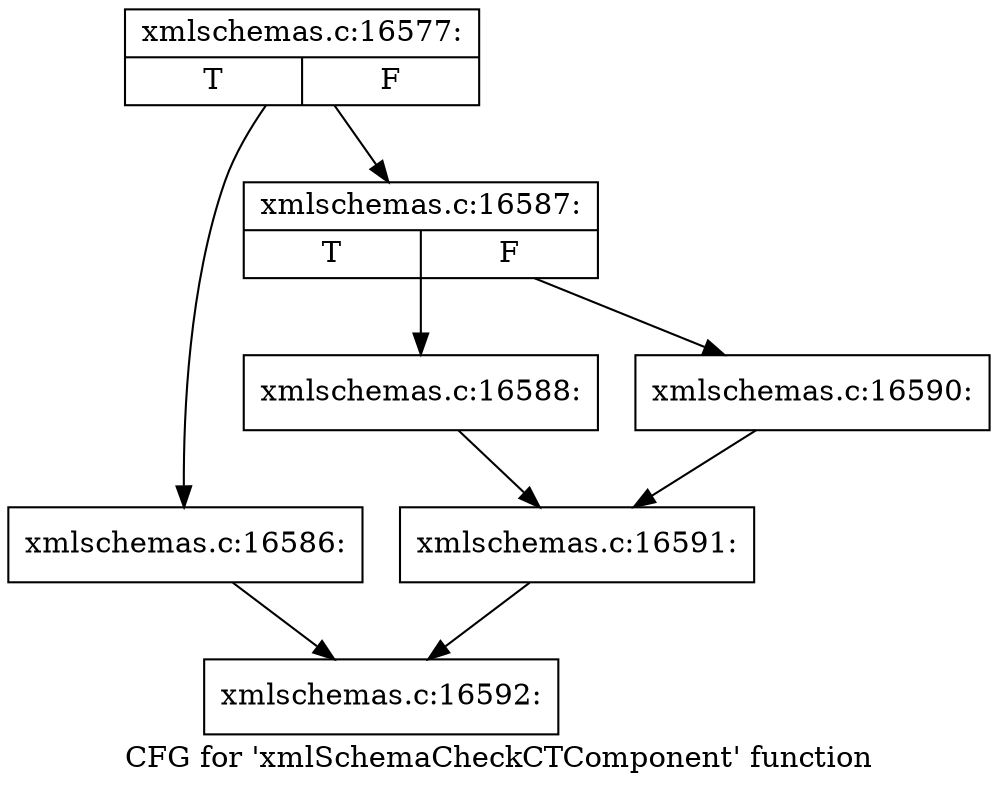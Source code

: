 digraph "CFG for 'xmlSchemaCheckCTComponent' function" {
	label="CFG for 'xmlSchemaCheckCTComponent' function";

	Node0x52a7510 [shape=record,label="{xmlschemas.c:16577:|{<s0>T|<s1>F}}"];
	Node0x52a7510 -> Node0x52e0880;
	Node0x52a7510 -> Node0x52e0c80;
	Node0x52e0880 [shape=record,label="{xmlschemas.c:16586:}"];
	Node0x52e0880 -> Node0x52df7c0;
	Node0x52e0c80 [shape=record,label="{xmlschemas.c:16587:|{<s0>T|<s1>F}}"];
	Node0x52e0c80 -> Node0x52e0f80;
	Node0x52e0c80 -> Node0x52e1020;
	Node0x52e0f80 [shape=record,label="{xmlschemas.c:16588:}"];
	Node0x52e0f80 -> Node0x52e0fd0;
	Node0x52e1020 [shape=record,label="{xmlschemas.c:16590:}"];
	Node0x52e1020 -> Node0x52e0fd0;
	Node0x52e0fd0 [shape=record,label="{xmlschemas.c:16591:}"];
	Node0x52e0fd0 -> Node0x52df7c0;
	Node0x52df7c0 [shape=record,label="{xmlschemas.c:16592:}"];
}
